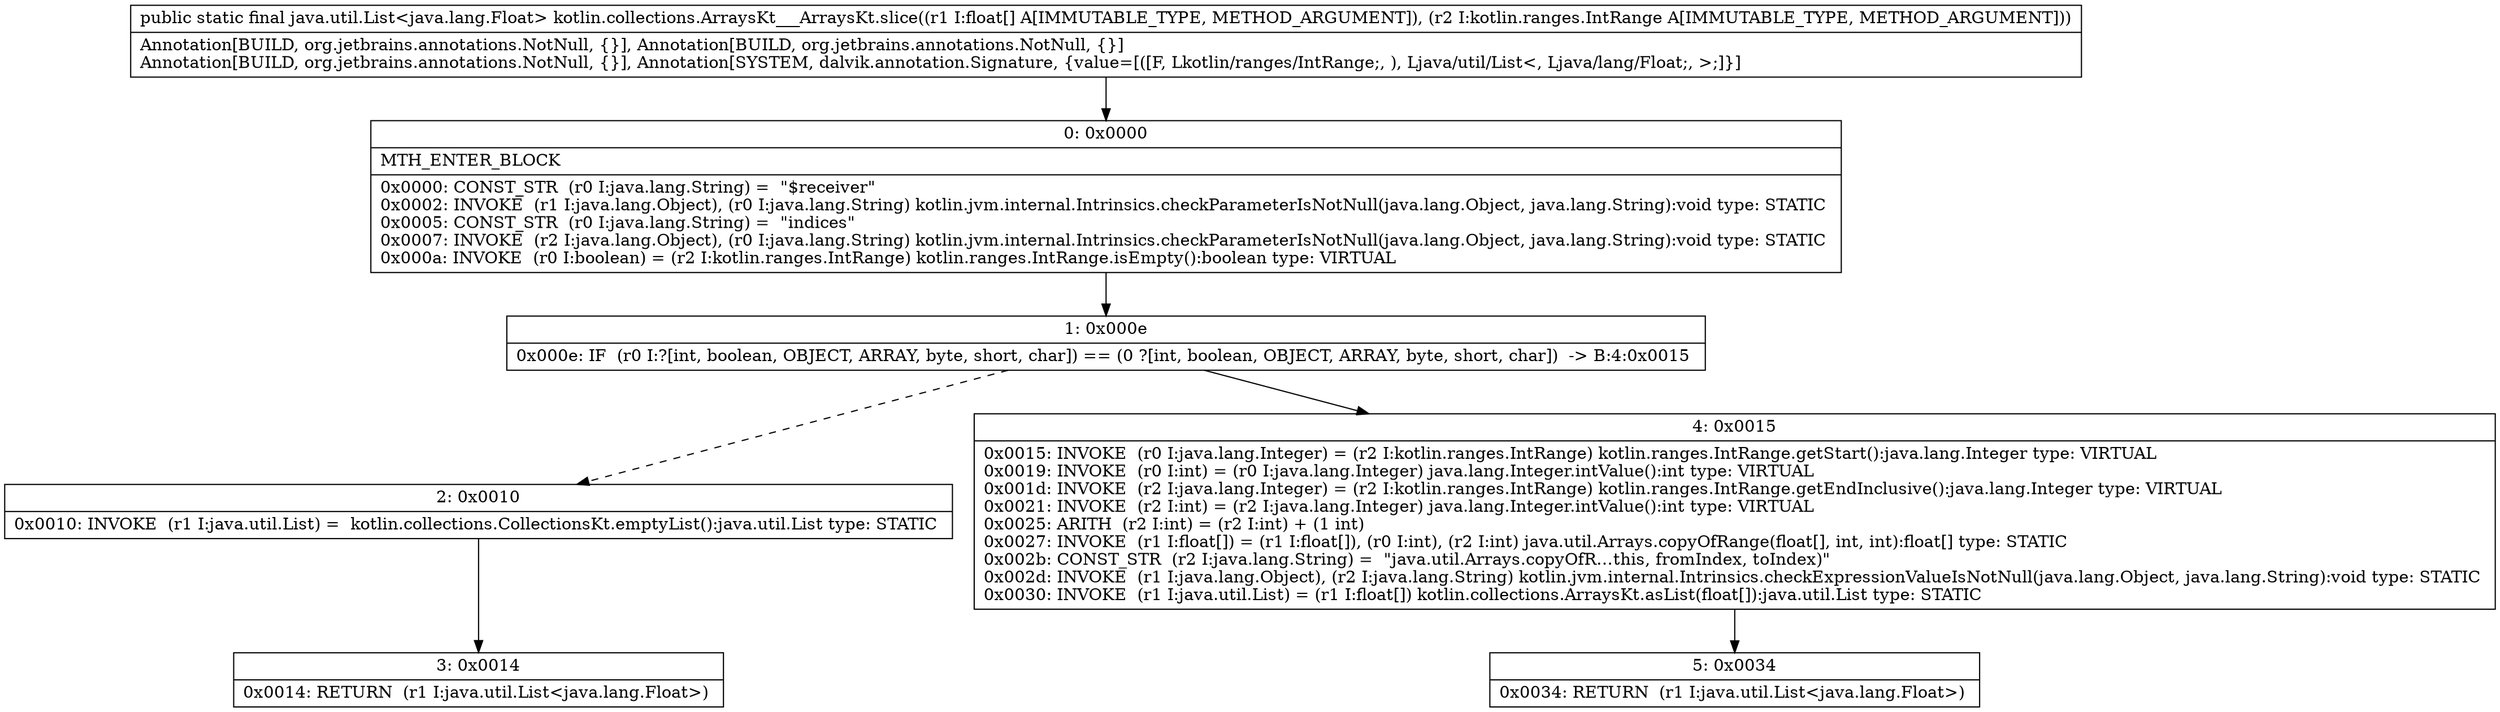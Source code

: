 digraph "CFG forkotlin.collections.ArraysKt___ArraysKt.slice([FLkotlin\/ranges\/IntRange;)Ljava\/util\/List;" {
Node_0 [shape=record,label="{0\:\ 0x0000|MTH_ENTER_BLOCK\l|0x0000: CONST_STR  (r0 I:java.lang.String) =  \"$receiver\" \l0x0002: INVOKE  (r1 I:java.lang.Object), (r0 I:java.lang.String) kotlin.jvm.internal.Intrinsics.checkParameterIsNotNull(java.lang.Object, java.lang.String):void type: STATIC \l0x0005: CONST_STR  (r0 I:java.lang.String) =  \"indices\" \l0x0007: INVOKE  (r2 I:java.lang.Object), (r0 I:java.lang.String) kotlin.jvm.internal.Intrinsics.checkParameterIsNotNull(java.lang.Object, java.lang.String):void type: STATIC \l0x000a: INVOKE  (r0 I:boolean) = (r2 I:kotlin.ranges.IntRange) kotlin.ranges.IntRange.isEmpty():boolean type: VIRTUAL \l}"];
Node_1 [shape=record,label="{1\:\ 0x000e|0x000e: IF  (r0 I:?[int, boolean, OBJECT, ARRAY, byte, short, char]) == (0 ?[int, boolean, OBJECT, ARRAY, byte, short, char])  \-\> B:4:0x0015 \l}"];
Node_2 [shape=record,label="{2\:\ 0x0010|0x0010: INVOKE  (r1 I:java.util.List) =  kotlin.collections.CollectionsKt.emptyList():java.util.List type: STATIC \l}"];
Node_3 [shape=record,label="{3\:\ 0x0014|0x0014: RETURN  (r1 I:java.util.List\<java.lang.Float\>) \l}"];
Node_4 [shape=record,label="{4\:\ 0x0015|0x0015: INVOKE  (r0 I:java.lang.Integer) = (r2 I:kotlin.ranges.IntRange) kotlin.ranges.IntRange.getStart():java.lang.Integer type: VIRTUAL \l0x0019: INVOKE  (r0 I:int) = (r0 I:java.lang.Integer) java.lang.Integer.intValue():int type: VIRTUAL \l0x001d: INVOKE  (r2 I:java.lang.Integer) = (r2 I:kotlin.ranges.IntRange) kotlin.ranges.IntRange.getEndInclusive():java.lang.Integer type: VIRTUAL \l0x0021: INVOKE  (r2 I:int) = (r2 I:java.lang.Integer) java.lang.Integer.intValue():int type: VIRTUAL \l0x0025: ARITH  (r2 I:int) = (r2 I:int) + (1 int) \l0x0027: INVOKE  (r1 I:float[]) = (r1 I:float[]), (r0 I:int), (r2 I:int) java.util.Arrays.copyOfRange(float[], int, int):float[] type: STATIC \l0x002b: CONST_STR  (r2 I:java.lang.String) =  \"java.util.Arrays.copyOfR…this, fromIndex, toIndex)\" \l0x002d: INVOKE  (r1 I:java.lang.Object), (r2 I:java.lang.String) kotlin.jvm.internal.Intrinsics.checkExpressionValueIsNotNull(java.lang.Object, java.lang.String):void type: STATIC \l0x0030: INVOKE  (r1 I:java.util.List) = (r1 I:float[]) kotlin.collections.ArraysKt.asList(float[]):java.util.List type: STATIC \l}"];
Node_5 [shape=record,label="{5\:\ 0x0034|0x0034: RETURN  (r1 I:java.util.List\<java.lang.Float\>) \l}"];
MethodNode[shape=record,label="{public static final java.util.List\<java.lang.Float\> kotlin.collections.ArraysKt___ArraysKt.slice((r1 I:float[] A[IMMUTABLE_TYPE, METHOD_ARGUMENT]), (r2 I:kotlin.ranges.IntRange A[IMMUTABLE_TYPE, METHOD_ARGUMENT]))  | Annotation[BUILD, org.jetbrains.annotations.NotNull, \{\}], Annotation[BUILD, org.jetbrains.annotations.NotNull, \{\}]\lAnnotation[BUILD, org.jetbrains.annotations.NotNull, \{\}], Annotation[SYSTEM, dalvik.annotation.Signature, \{value=[([F, Lkotlin\/ranges\/IntRange;, ), Ljava\/util\/List\<, Ljava\/lang\/Float;, \>;]\}]\l}"];
MethodNode -> Node_0;
Node_0 -> Node_1;
Node_1 -> Node_2[style=dashed];
Node_1 -> Node_4;
Node_2 -> Node_3;
Node_4 -> Node_5;
}

